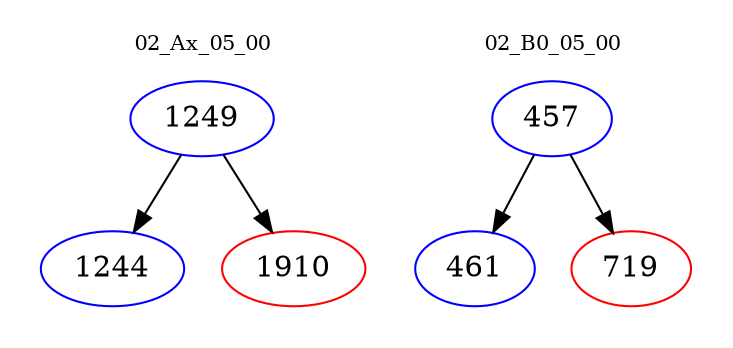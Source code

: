 digraph{
subgraph cluster_0 {
color = white
label = "02_Ax_05_00";
fontsize=10;
T0_1249 [label="1249", color="blue"]
T0_1249 -> T0_1244 [color="black"]
T0_1244 [label="1244", color="blue"]
T0_1249 -> T0_1910 [color="black"]
T0_1910 [label="1910", color="red"]
}
subgraph cluster_1 {
color = white
label = "02_B0_05_00";
fontsize=10;
T1_457 [label="457", color="blue"]
T1_457 -> T1_461 [color="black"]
T1_461 [label="461", color="blue"]
T1_457 -> T1_719 [color="black"]
T1_719 [label="719", color="red"]
}
}
